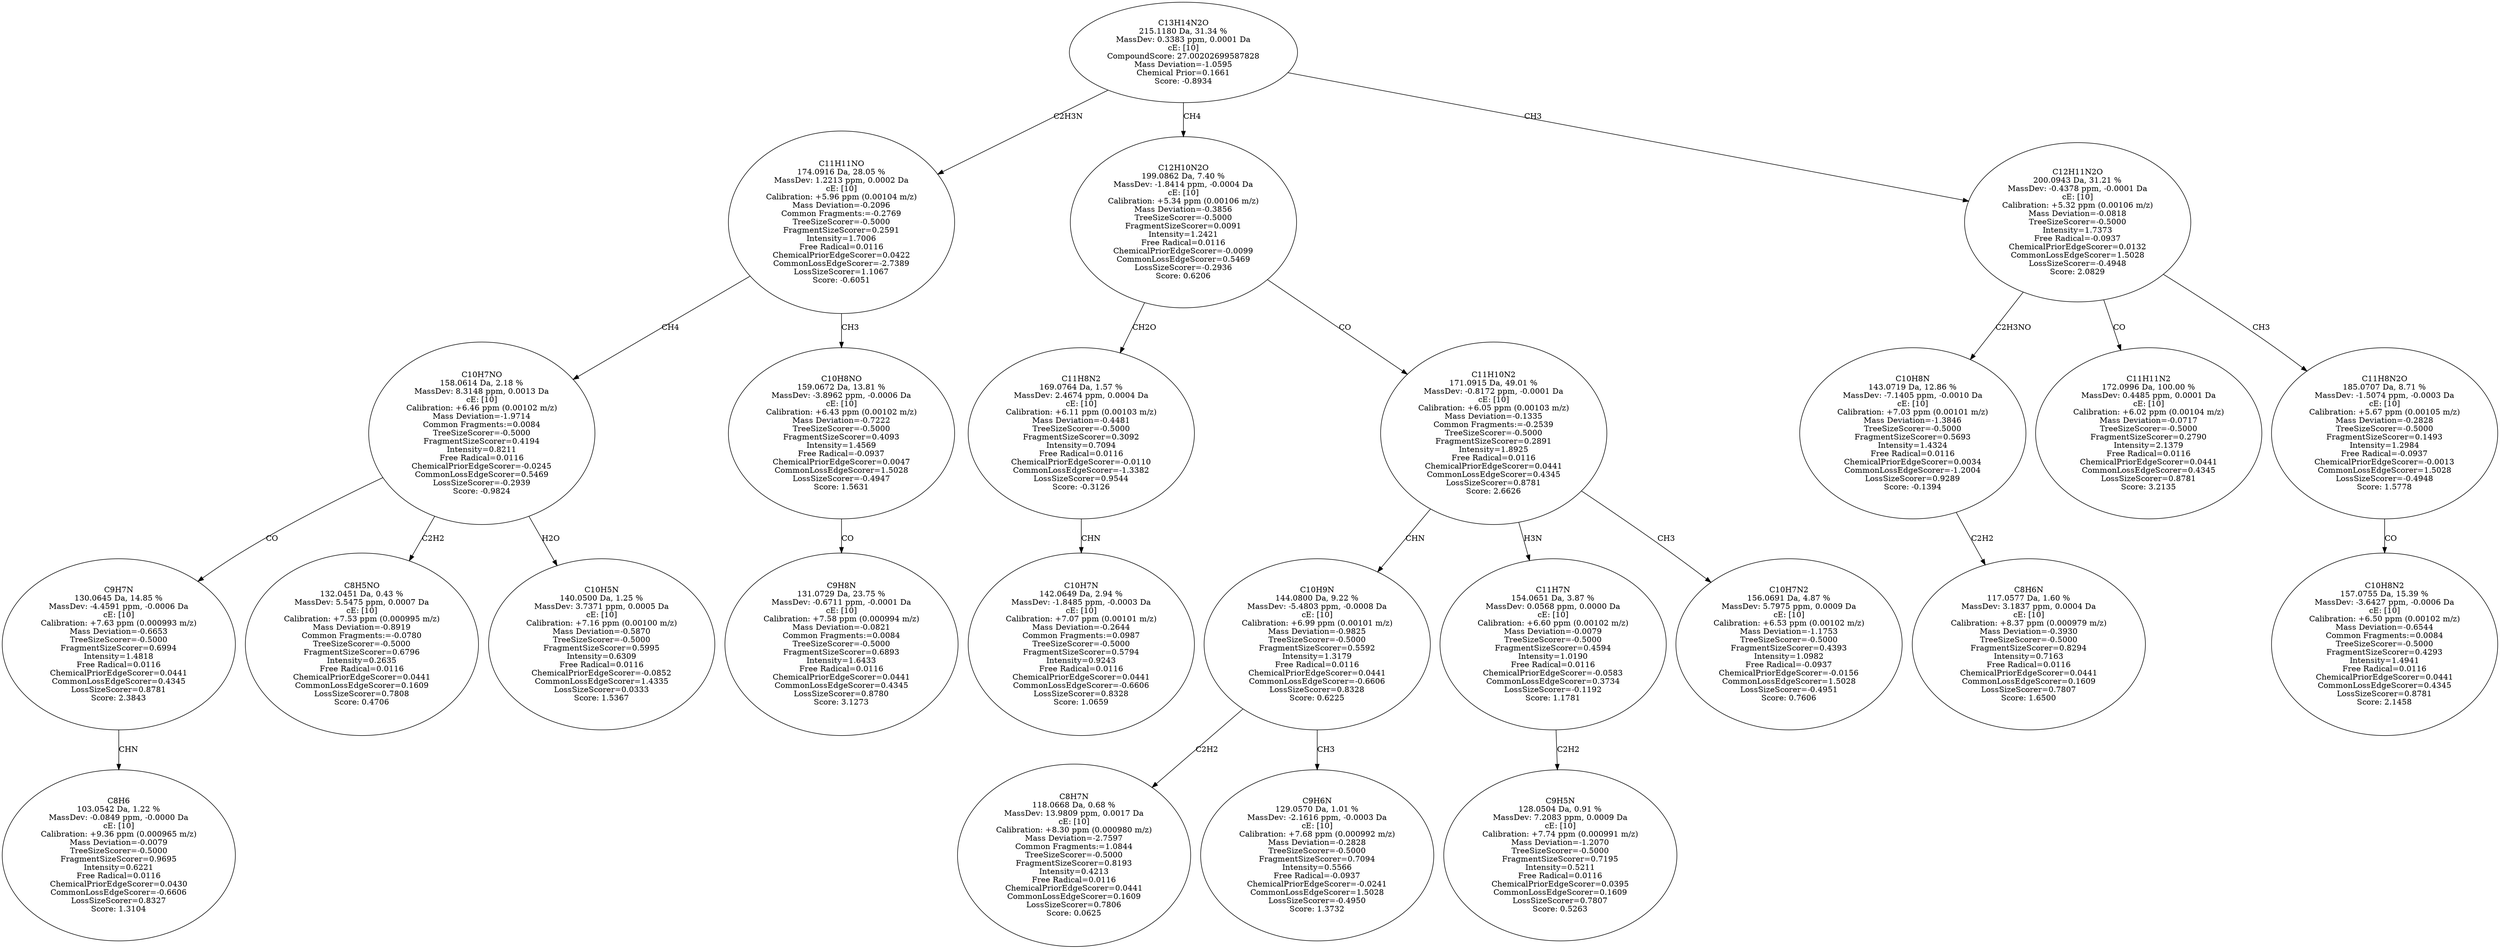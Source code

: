 strict digraph {
v1 [label="C8H6\n103.0542 Da, 1.22 %\nMassDev: -0.0849 ppm, -0.0000 Da\ncE: [10]\nCalibration: +9.36 ppm (0.000965 m/z)\nMass Deviation=-0.0079\nTreeSizeScorer=-0.5000\nFragmentSizeScorer=0.9695\nIntensity=0.6221\nFree Radical=0.0116\nChemicalPriorEdgeScorer=0.0430\nCommonLossEdgeScorer=-0.6606\nLossSizeScorer=0.8327\nScore: 1.3104"];
v2 [label="C9H7N\n130.0645 Da, 14.85 %\nMassDev: -4.4591 ppm, -0.0006 Da\ncE: [10]\nCalibration: +7.63 ppm (0.000993 m/z)\nMass Deviation=-0.6653\nTreeSizeScorer=-0.5000\nFragmentSizeScorer=0.6994\nIntensity=1.4818\nFree Radical=0.0116\nChemicalPriorEdgeScorer=0.0441\nCommonLossEdgeScorer=0.4345\nLossSizeScorer=0.8781\nScore: 2.3843"];
v3 [label="C8H5NO\n132.0451 Da, 0.43 %\nMassDev: 5.5475 ppm, 0.0007 Da\ncE: [10]\nCalibration: +7.53 ppm (0.000995 m/z)\nMass Deviation=-0.8919\nCommon Fragments:=-0.0780\nTreeSizeScorer=-0.5000\nFragmentSizeScorer=0.6796\nIntensity=0.2635\nFree Radical=0.0116\nChemicalPriorEdgeScorer=0.0441\nCommonLossEdgeScorer=0.1609\nLossSizeScorer=0.7808\nScore: 0.4706"];
v4 [label="C10H5N\n140.0500 Da, 1.25 %\nMassDev: 3.7371 ppm, 0.0005 Da\ncE: [10]\nCalibration: +7.16 ppm (0.00100 m/z)\nMass Deviation=-0.5870\nTreeSizeScorer=-0.5000\nFragmentSizeScorer=0.5995\nIntensity=0.6309\nFree Radical=0.0116\nChemicalPriorEdgeScorer=-0.0852\nCommonLossEdgeScorer=1.4335\nLossSizeScorer=0.0333\nScore: 1.5367"];
v5 [label="C10H7NO\n158.0614 Da, 2.18 %\nMassDev: 8.3148 ppm, 0.0013 Da\ncE: [10]\nCalibration: +6.46 ppm (0.00102 m/z)\nMass Deviation=-1.9714\nCommon Fragments:=0.0084\nTreeSizeScorer=-0.5000\nFragmentSizeScorer=0.4194\nIntensity=0.8211\nFree Radical=0.0116\nChemicalPriorEdgeScorer=-0.0245\nCommonLossEdgeScorer=0.5469\nLossSizeScorer=-0.2939\nScore: -0.9824"];
v6 [label="C9H8N\n131.0729 Da, 23.75 %\nMassDev: -0.6711 ppm, -0.0001 Da\ncE: [10]\nCalibration: +7.58 ppm (0.000994 m/z)\nMass Deviation=-0.0821\nCommon Fragments:=0.0084\nTreeSizeScorer=-0.5000\nFragmentSizeScorer=0.6893\nIntensity=1.6433\nFree Radical=0.0116\nChemicalPriorEdgeScorer=0.0441\nCommonLossEdgeScorer=0.4345\nLossSizeScorer=0.8780\nScore: 3.1273"];
v7 [label="C10H8NO\n159.0672 Da, 13.81 %\nMassDev: -3.8962 ppm, -0.0006 Da\ncE: [10]\nCalibration: +6.43 ppm (0.00102 m/z)\nMass Deviation=-0.7222\nTreeSizeScorer=-0.5000\nFragmentSizeScorer=0.4093\nIntensity=1.4569\nFree Radical=-0.0937\nChemicalPriorEdgeScorer=0.0047\nCommonLossEdgeScorer=1.5028\nLossSizeScorer=-0.4947\nScore: 1.5631"];
v8 [label="C11H11NO\n174.0916 Da, 28.05 %\nMassDev: 1.2213 ppm, 0.0002 Da\ncE: [10]\nCalibration: +5.96 ppm (0.00104 m/z)\nMass Deviation=-0.2096\nCommon Fragments:=-0.2769\nTreeSizeScorer=-0.5000\nFragmentSizeScorer=0.2591\nIntensity=1.7006\nFree Radical=0.0116\nChemicalPriorEdgeScorer=0.0422\nCommonLossEdgeScorer=-2.7389\nLossSizeScorer=1.1067\nScore: -0.6051"];
v9 [label="C10H7N\n142.0649 Da, 2.94 %\nMassDev: -1.8485 ppm, -0.0003 Da\ncE: [10]\nCalibration: +7.07 ppm (0.00101 m/z)\nMass Deviation=-0.2644\nCommon Fragments:=0.0987\nTreeSizeScorer=-0.5000\nFragmentSizeScorer=0.5794\nIntensity=0.9243\nFree Radical=0.0116\nChemicalPriorEdgeScorer=0.0441\nCommonLossEdgeScorer=-0.6606\nLossSizeScorer=0.8328\nScore: 1.0659"];
v10 [label="C11H8N2\n169.0764 Da, 1.57 %\nMassDev: 2.4674 ppm, 0.0004 Da\ncE: [10]\nCalibration: +6.11 ppm (0.00103 m/z)\nMass Deviation=-0.4481\nTreeSizeScorer=-0.5000\nFragmentSizeScorer=0.3092\nIntensity=0.7094\nFree Radical=0.0116\nChemicalPriorEdgeScorer=-0.0110\nCommonLossEdgeScorer=-1.3382\nLossSizeScorer=0.9544\nScore: -0.3126"];
v11 [label="C8H7N\n118.0668 Da, 0.68 %\nMassDev: 13.9809 ppm, 0.0017 Da\ncE: [10]\nCalibration: +8.30 ppm (0.000980 m/z)\nMass Deviation=-2.7597\nCommon Fragments:=1.0844\nTreeSizeScorer=-0.5000\nFragmentSizeScorer=0.8193\nIntensity=0.4213\nFree Radical=0.0116\nChemicalPriorEdgeScorer=0.0441\nCommonLossEdgeScorer=0.1609\nLossSizeScorer=0.7806\nScore: 0.0625"];
v12 [label="C9H6N\n129.0570 Da, 1.01 %\nMassDev: -2.1616 ppm, -0.0003 Da\ncE: [10]\nCalibration: +7.68 ppm (0.000992 m/z)\nMass Deviation=-0.2828\nTreeSizeScorer=-0.5000\nFragmentSizeScorer=0.7094\nIntensity=0.5566\nFree Radical=-0.0937\nChemicalPriorEdgeScorer=-0.0241\nCommonLossEdgeScorer=1.5028\nLossSizeScorer=-0.4950\nScore: 1.3732"];
v13 [label="C10H9N\n144.0800 Da, 9.22 %\nMassDev: -5.4803 ppm, -0.0008 Da\ncE: [10]\nCalibration: +6.99 ppm (0.00101 m/z)\nMass Deviation=-0.9825\nTreeSizeScorer=-0.5000\nFragmentSizeScorer=0.5592\nIntensity=1.3179\nFree Radical=0.0116\nChemicalPriorEdgeScorer=0.0441\nCommonLossEdgeScorer=-0.6606\nLossSizeScorer=0.8328\nScore: 0.6225"];
v14 [label="C9H5N\n128.0504 Da, 0.91 %\nMassDev: 7.2083 ppm, 0.0009 Da\ncE: [10]\nCalibration: +7.74 ppm (0.000991 m/z)\nMass Deviation=-1.2070\nTreeSizeScorer=-0.5000\nFragmentSizeScorer=0.7195\nIntensity=0.5211\nFree Radical=0.0116\nChemicalPriorEdgeScorer=0.0395\nCommonLossEdgeScorer=0.1609\nLossSizeScorer=0.7807\nScore: 0.5263"];
v15 [label="C11H7N\n154.0651 Da, 3.87 %\nMassDev: 0.0568 ppm, 0.0000 Da\ncE: [10]\nCalibration: +6.60 ppm (0.00102 m/z)\nMass Deviation=-0.0079\nTreeSizeScorer=-0.5000\nFragmentSizeScorer=0.4594\nIntensity=1.0190\nFree Radical=0.0116\nChemicalPriorEdgeScorer=-0.0583\nCommonLossEdgeScorer=0.3734\nLossSizeScorer=-0.1192\nScore: 1.1781"];
v16 [label="C10H7N2\n156.0691 Da, 4.87 %\nMassDev: 5.7975 ppm, 0.0009 Da\ncE: [10]\nCalibration: +6.53 ppm (0.00102 m/z)\nMass Deviation=-1.1753\nTreeSizeScorer=-0.5000\nFragmentSizeScorer=0.4393\nIntensity=1.0982\nFree Radical=-0.0937\nChemicalPriorEdgeScorer=-0.0156\nCommonLossEdgeScorer=1.5028\nLossSizeScorer=-0.4951\nScore: 0.7606"];
v17 [label="C11H10N2\n171.0915 Da, 49.01 %\nMassDev: -0.8172 ppm, -0.0001 Da\ncE: [10]\nCalibration: +6.05 ppm (0.00103 m/z)\nMass Deviation=-0.1335\nCommon Fragments:=-0.2539\nTreeSizeScorer=-0.5000\nFragmentSizeScorer=0.2891\nIntensity=1.8925\nFree Radical=0.0116\nChemicalPriorEdgeScorer=0.0441\nCommonLossEdgeScorer=0.4345\nLossSizeScorer=0.8781\nScore: 2.6626"];
v18 [label="C12H10N2O\n199.0862 Da, 7.40 %\nMassDev: -1.8414 ppm, -0.0004 Da\ncE: [10]\nCalibration: +5.34 ppm (0.00106 m/z)\nMass Deviation=-0.3856\nTreeSizeScorer=-0.5000\nFragmentSizeScorer=0.0091\nIntensity=1.2421\nFree Radical=0.0116\nChemicalPriorEdgeScorer=-0.0099\nCommonLossEdgeScorer=0.5469\nLossSizeScorer=-0.2936\nScore: 0.6206"];
v19 [label="C8H6N\n117.0577 Da, 1.60 %\nMassDev: 3.1837 ppm, 0.0004 Da\ncE: [10]\nCalibration: +8.37 ppm (0.000979 m/z)\nMass Deviation=-0.3930\nTreeSizeScorer=-0.5000\nFragmentSizeScorer=0.8294\nIntensity=0.7163\nFree Radical=0.0116\nChemicalPriorEdgeScorer=0.0441\nCommonLossEdgeScorer=0.1609\nLossSizeScorer=0.7807\nScore: 1.6500"];
v20 [label="C10H8N\n143.0719 Da, 12.86 %\nMassDev: -7.1405 ppm, -0.0010 Da\ncE: [10]\nCalibration: +7.03 ppm (0.00101 m/z)\nMass Deviation=-1.3846\nTreeSizeScorer=-0.5000\nFragmentSizeScorer=0.5693\nIntensity=1.4324\nFree Radical=0.0116\nChemicalPriorEdgeScorer=0.0034\nCommonLossEdgeScorer=-1.2004\nLossSizeScorer=0.9289\nScore: -0.1394"];
v21 [label="C11H11N2\n172.0996 Da, 100.00 %\nMassDev: 0.4485 ppm, 0.0001 Da\ncE: [10]\nCalibration: +6.02 ppm (0.00104 m/z)\nMass Deviation=-0.0717\nTreeSizeScorer=-0.5000\nFragmentSizeScorer=0.2790\nIntensity=2.1379\nFree Radical=0.0116\nChemicalPriorEdgeScorer=0.0441\nCommonLossEdgeScorer=0.4345\nLossSizeScorer=0.8781\nScore: 3.2135"];
v22 [label="C10H8N2\n157.0755 Da, 15.39 %\nMassDev: -3.6427 ppm, -0.0006 Da\ncE: [10]\nCalibration: +6.50 ppm (0.00102 m/z)\nMass Deviation=-0.6544\nCommon Fragments:=0.0084\nTreeSizeScorer=-0.5000\nFragmentSizeScorer=0.4293\nIntensity=1.4941\nFree Radical=0.0116\nChemicalPriorEdgeScorer=0.0441\nCommonLossEdgeScorer=0.4345\nLossSizeScorer=0.8781\nScore: 2.1458"];
v23 [label="C11H8N2O\n185.0707 Da, 8.71 %\nMassDev: -1.5074 ppm, -0.0003 Da\ncE: [10]\nCalibration: +5.67 ppm (0.00105 m/z)\nMass Deviation=-0.2828\nTreeSizeScorer=-0.5000\nFragmentSizeScorer=0.1493\nIntensity=1.2984\nFree Radical=-0.0937\nChemicalPriorEdgeScorer=-0.0013\nCommonLossEdgeScorer=1.5028\nLossSizeScorer=-0.4948\nScore: 1.5778"];
v24 [label="C12H11N2O\n200.0943 Da, 31.21 %\nMassDev: -0.4378 ppm, -0.0001 Da\ncE: [10]\nCalibration: +5.32 ppm (0.00106 m/z)\nMass Deviation=-0.0818\nTreeSizeScorer=-0.5000\nIntensity=1.7373\nFree Radical=-0.0937\nChemicalPriorEdgeScorer=0.0132\nCommonLossEdgeScorer=1.5028\nLossSizeScorer=-0.4948\nScore: 2.0829"];
v25 [label="C13H14N2O\n215.1180 Da, 31.34 %\nMassDev: 0.3383 ppm, 0.0001 Da\ncE: [10]\nCompoundScore: 27.00202699587828\nMass Deviation=-1.0595\nChemical Prior=0.1661\nScore: -0.8934"];
v2 -> v1 [label="CHN"];
v5 -> v2 [label="CO"];
v5 -> v3 [label="C2H2"];
v5 -> v4 [label="H2O"];
v8 -> v5 [label="CH4"];
v7 -> v6 [label="CO"];
v8 -> v7 [label="CH3"];
v25 -> v8 [label="C2H3N"];
v10 -> v9 [label="CHN"];
v18 -> v10 [label="CH2O"];
v13 -> v11 [label="C2H2"];
v13 -> v12 [label="CH3"];
v17 -> v13 [label="CHN"];
v15 -> v14 [label="C2H2"];
v17 -> v15 [label="H3N"];
v17 -> v16 [label="CH3"];
v18 -> v17 [label="CO"];
v25 -> v18 [label="CH4"];
v20 -> v19 [label="C2H2"];
v24 -> v20 [label="C2H3NO"];
v24 -> v21 [label="CO"];
v23 -> v22 [label="CO"];
v24 -> v23 [label="CH3"];
v25 -> v24 [label="CH3"];
}